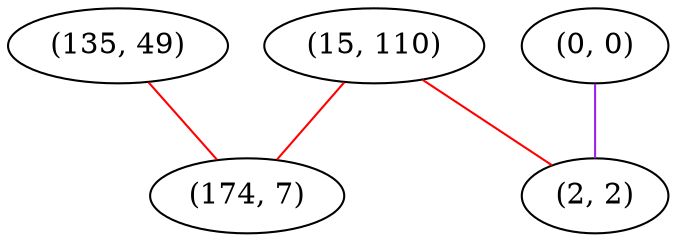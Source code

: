 graph "" {
"(15, 110)";
"(135, 49)";
"(174, 7)";
"(0, 0)";
"(2, 2)";
"(15, 110)" -- "(174, 7)"  [color=red, key=0, weight=1];
"(15, 110)" -- "(2, 2)"  [color=red, key=0, weight=1];
"(135, 49)" -- "(174, 7)"  [color=red, key=0, weight=1];
"(0, 0)" -- "(2, 2)"  [color=purple, key=0, weight=4];
}

